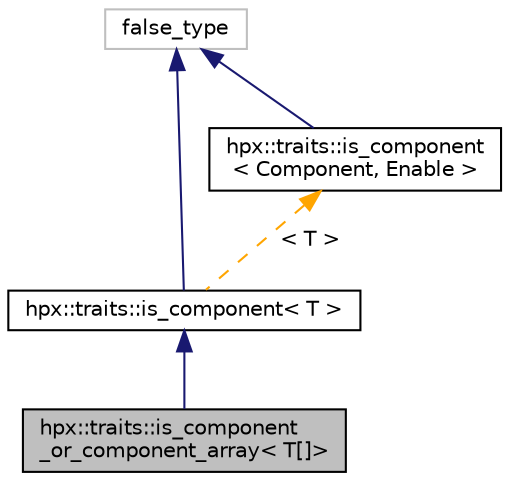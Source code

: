 digraph "hpx::traits::is_component_or_component_array&lt; T[]&gt;"
{
  edge [fontname="Helvetica",fontsize="10",labelfontname="Helvetica",labelfontsize="10"];
  node [fontname="Helvetica",fontsize="10",shape=record];
  Node4 [label="hpx::traits::is_component\l_or_component_array\< T[]\>",height=0.2,width=0.4,color="black", fillcolor="grey75", style="filled", fontcolor="black"];
  Node5 -> Node4 [dir="back",color="midnightblue",fontsize="10",style="solid",fontname="Helvetica"];
  Node5 [label="hpx::traits::is_component\< T \>",height=0.2,width=0.4,color="black", fillcolor="white", style="filled",URL="$d0/dcc/structhpx_1_1traits_1_1is__component.html"];
  Node6 -> Node5 [dir="back",color="midnightblue",fontsize="10",style="solid",fontname="Helvetica"];
  Node6 [label="false_type",height=0.2,width=0.4,color="grey75", fillcolor="white", style="filled"];
  Node7 -> Node5 [dir="back",color="orange",fontsize="10",style="dashed",label=" \< T \>" ,fontname="Helvetica"];
  Node7 [label="hpx::traits::is_component\l\< Component, Enable \>",height=0.2,width=0.4,color="black", fillcolor="white", style="filled",URL="$d0/dcc/structhpx_1_1traits_1_1is__component.html"];
  Node6 -> Node7 [dir="back",color="midnightblue",fontsize="10",style="solid",fontname="Helvetica"];
}
